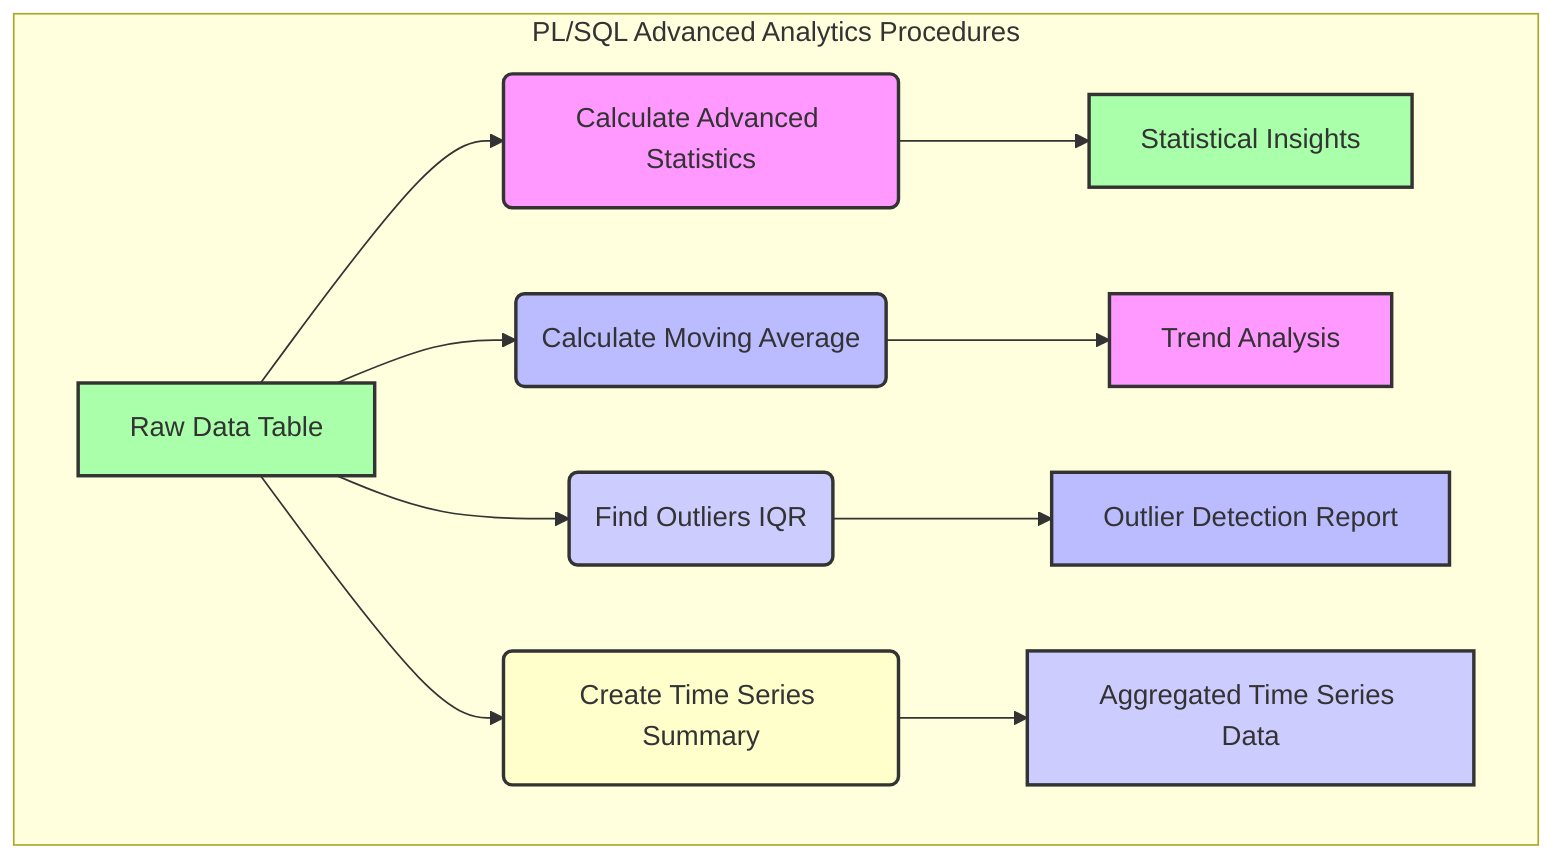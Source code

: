 graph TD
    subgraph PL/SQL Advanced Analytics Procedures
        A[Raw Data Table] --> B(Calculate Advanced Statistics)
        A --> C(Calculate Moving Average)
        A --> D(Find Outliers IQR)
        A --> E(Create Time Series Summary)
        B --> F[Statistical Insights]
        C --> G[Trend Analysis]
        D --> H[Outlier Detection Report]
        E --> I[Aggregated Time Series Data]
    end

    style A fill:#afa,stroke:#333,stroke-width:2px
    style B fill:#f9f,stroke:#333,stroke-width:2px
    style C fill:#bbf,stroke:#333,stroke-width:2px
    style D fill:#ccf,stroke:#333,stroke-width:2px
    style E fill:#ffc,stroke:#333,stroke-width:2px
    style F fill:#afa,stroke:#333,stroke-width:2px
    style G fill:#f9f,stroke:#333,stroke-width:2px
    style H fill:#bbf,stroke:#333,stroke-width:2px
    style I fill:#ccf,stroke:#333,stroke-width:2px
